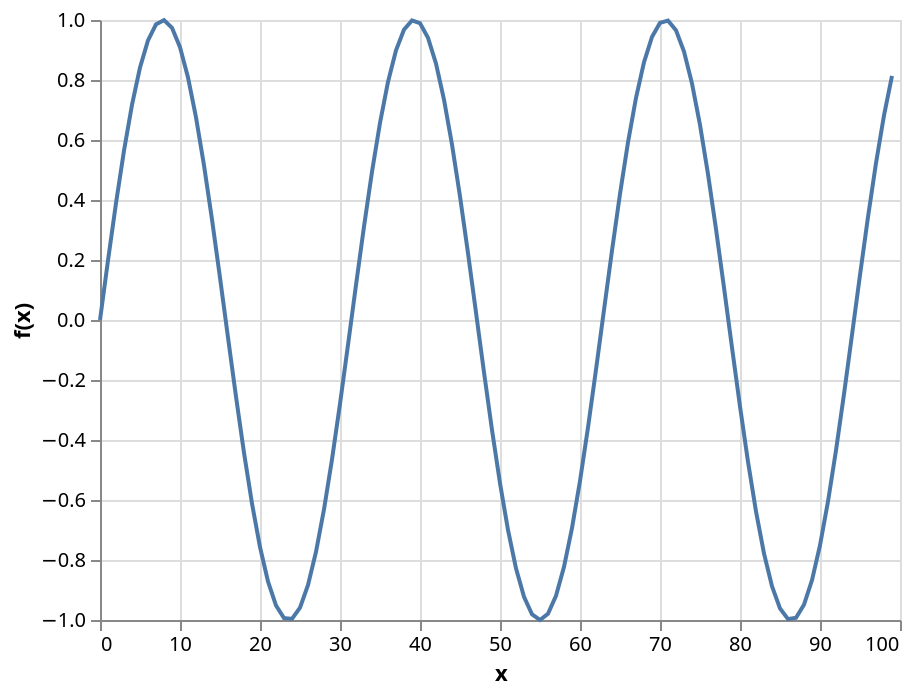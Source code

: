 {
  "config": {
    "view": {
      "continuousWidth": 400,
      "continuousHeight": 300
    }
  },
  "data": {
    "name": "data-1dade804818bb4a87ac30f362092e342"
  },
  "mark": "line",
  "encoding": {
    "x": {
      "field": "x",
      "type": "quantitative"
    },
    "y": {
      "field": "f(x)",
      "type": "quantitative"
    }
  },
  "$schema": "https://vega.github.io/schema/vega-lite/v5.json",
  "datasets": {
    "data-1dade804818bb4a87ac30f362092e342": [
      {
        "x": 0,
        "f(x)": 0
      },
      {
        "x": 1,
        "f(x)": 0.19866933079506122
      },
      {
        "x": 2,
        "f(x)": 0.3894183423086505
      },
      {
        "x": 3,
        "f(x)": 0.5646424733950354
      },
      {
        "x": 4,
        "f(x)": 0.7173560908995228
      },
      {
        "x": 5,
        "f(x)": 0.8414709848078965
      },
      {
        "x": 6,
        "f(x)": 0.9320390859672263
      },
      {
        "x": 7,
        "f(x)": 0.9854497299884601
      },
      {
        "x": 8,
        "f(x)": 0.9995736030415051
      },
      {
        "x": 9,
        "f(x)": 0.9738476308781951
      },
      {
        "x": 10,
        "f(x)": 0.9092974268256817
      },
      {
        "x": 11,
        "f(x)": 0.8084964038195901
      },
      {
        "x": 12,
        "f(x)": 0.675463180551151
      },
      {
        "x": 13,
        "f(x)": 0.5155013718214642
      },
      {
        "x": 14,
        "f(x)": 0.33498815015590505
      },
      {
        "x": 15,
        "f(x)": 0.1411200080598672
      },
      {
        "x": 16,
        "f(x)": -0.058374143427580086
      },
      {
        "x": 17,
        "f(x)": -0.2555411020268312
      },
      {
        "x": 18,
        "f(x)": -0.44252044329485246
      },
      {
        "x": 19,
        "f(x)": -0.6118578909427189
      },
      {
        "x": 20,
        "f(x)": -0.7568024953079282
      },
      {
        "x": 21,
        "f(x)": -0.8715757724135881
      },
      {
        "x": 22,
        "f(x)": -0.9516020738895161
      },
      {
        "x": 23,
        "f(x)": -0.9936910036334644
      },
      {
        "x": 24,
        "f(x)": -0.9961646088358407
      },
      {
        "x": 25,
        "f(x)": -0.9589242746631385
      },
      {
        "x": 26,
        "f(x)": -0.8834546557201531
      },
      {
        "x": 27,
        "f(x)": -0.7727644875559871
      },
      {
        "x": 28,
        "f(x)": -0.6312666378723216
      },
      {
        "x": 29,
        "f(x)": -0.46460217941375737
      },
      {
        "x": 30,
        "f(x)": -0.27941549819892586
      },
      {
        "x": 31,
        "f(x)": -0.08308940281749641
      },
      {
        "x": 32,
        "f(x)": 0.11654920485049364
      },
      {
        "x": 33,
        "f(x)": 0.31154136351337786
      },
      {
        "x": 34,
        "f(x)": 0.4941133511386082
      },
      {
        "x": 35,
        "f(x)": 0.6569865987187891
      },
      {
        "x": 36,
        "f(x)": 0.7936678638491531
      },
      {
        "x": 37,
        "f(x)": 0.8987080958116269
      },
      {
        "x": 38,
        "f(x)": 0.9679196720314863
      },
      {
        "x": 39,
        "f(x)": 0.998543345374605
      },
      {
        "x": 40,
        "f(x)": 0.9893582466233818
      },
      {
        "x": 41,
        "f(x)": 0.9407305566797731
      },
      {
        "x": 42,
        "f(x)": 0.8545989080882805
      },
      {
        "x": 43,
        "f(x)": 0.7343970978741134
      },
      {
        "x": 44,
        "f(x)": 0.5849171928917617
      },
      {
        "x": 45,
        "f(x)": 0.4121184852417566
      },
      {
        "x": 46,
        "f(x)": 0.22288991410024764
      },
      {
        "x": 47,
        "f(x)": 0.024775425453357765
      },
      {
        "x": 48,
        "f(x)": -0.17432678122297965
      },
      {
        "x": 49,
        "f(x)": -0.3664791292519284
      },
      {
        "x": 50,
        "f(x)": -0.5440211108893699
      },
      {
        "x": 51,
        "f(x)": -0.6998746875935424
      },
      {
        "x": 52,
        "f(x)": -0.8278264690856536
      },
      {
        "x": 53,
        "f(x)": -0.9227754216128066
      },
      {
        "x": 54,
        "f(x)": -0.9809362300664916
      },
      {
        "x": 55,
        "f(x)": -0.9999902065507035
      },
      {
        "x": 56,
        "f(x)": -0.9791777291513174
      },
      {
        "x": 57,
        "f(x)": -0.9193285256646757
      },
      {
        "x": 58,
        "f(x)": -0.8228285949687089
      },
      {
        "x": 59,
        "f(x)": -0.6935250847771224
      },
      {
        "x": 60,
        "f(x)": -0.5365729180004349
      },
      {
        "x": 61,
        "f(x)": -0.3582292822368287
      },
      {
        "x": 62,
        "f(x)": -0.1656041754483094
      },
      {
        "x": 63,
        "f(x)": 0.03362304722113669
      },
      {
        "x": 64,
        "f(x)": 0.23150982510153895
      },
      {
        "x": 65,
        "f(x)": 0.4201670368266409
      },
      {
        "x": 66,
        "f(x)": 0.592073514707223
      },
      {
        "x": 67,
        "f(x)": 0.7403758899524486
      },
      {
        "x": 68,
        "f(x)": 0.8591618148564959
      },
      {
        "x": 69,
        "f(x)": 0.9436956694441048
      },
      {
        "x": 70,
        "f(x)": 0.9906073556948704
      },
      {
        "x": 71,
        "f(x)": 0.9980266527163617
      },
      {
        "x": 72,
        "f(x)": 0.9656577765492775
      },
      {
        "x": 73,
        "f(x)": 0.8947911721405042
      },
      {
        "x": 74,
        "f(x)": 0.7882520673753163
      },
      {
        "x": 75,
        "f(x)": 0.6502878401571169
      },
      {
        "x": 76,
        "f(x)": 0.4863986888537997
      },
      {
        "x": 77,
        "f(x)": 0.30311835674570226
      },
      {
        "x": 78,
        "f(x)": 0.10775365229944406
      },
      {
        "x": 79,
        "f(x)": -0.09190685022768165
      },
      {
        "x": 80,
        "f(x)": -0.2879033166650653
      },
      {
        "x": 81,
        "f(x)": -0.47242198639846616
      },
      {
        "x": 82,
        "f(x)": -0.6381066823479474
      },
      {
        "x": 83,
        "f(x)": -0.7783520785342986
      },
      {
        "x": 84,
        "f(x)": -0.8875670335815046
      },
      {
        "x": 85,
        "f(x)": -0.9613974918795568
      },
      {
        "x": 86,
        "f(x)": -0.9969000660415961
      },
      {
        "x": 87,
        "f(x)": -0.9926593804706332
      },
      {
        "x": 88,
        "f(x)": -0.948844497918124
      },
      {
        "x": 89,
        "f(x)": -0.8672021794855813
      },
      {
        "x": 90,
        "f(x)": -0.750987246771676
      },
      {
        "x": 91,
        "f(x)": -0.6048328224062841
      },
      {
        "x": 92,
        "f(x)": -0.4345656220718967
      },
      {
        "x": 93,
        "f(x)": -0.2469736617366209
      },
      {
        "x": 94,
        "f(x)": -0.04953564087836742
      },
      {
        "x": 95,
        "f(x)": 0.14987720966295234
      },
      {
        "x": 96,
        "f(x)": 0.3433149288198954
      },
      {
        "x": 97,
        "f(x)": 0.5230657651576964
      },
      {
        "x": 98,
        "f(x)": 0.6819636200681355
      },
      {
        "x": 99,
        "f(x)": 0.8136737375071054
      }
    ]
  }
}